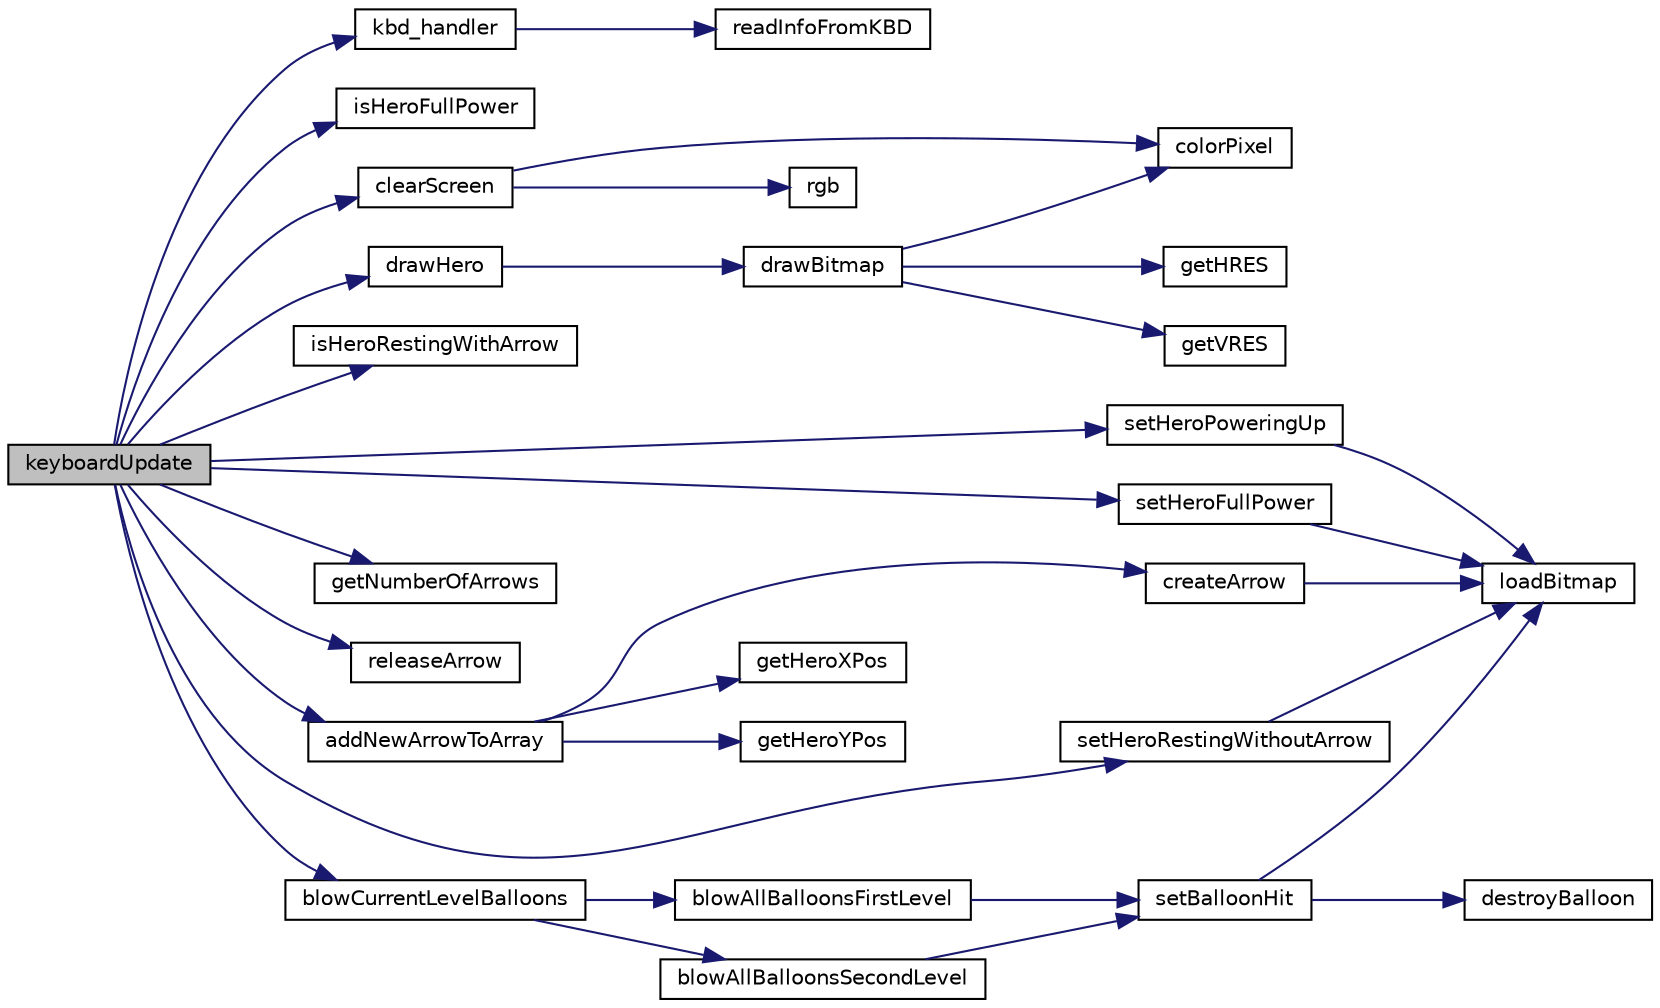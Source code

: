 digraph "keyboardUpdate"
{
  edge [fontname="Helvetica",fontsize="10",labelfontname="Helvetica",labelfontsize="10"];
  node [fontname="Helvetica",fontsize="10",shape=record];
  rankdir="LR";
  Node250 [label="keyboardUpdate",height=0.2,width=0.4,color="black", fillcolor="grey75", style="filled", fontcolor="black"];
  Node250 -> Node251 [color="midnightblue",fontsize="10",style="solid",fontname="Helvetica"];
  Node251 [label="kbd_handler",height=0.2,width=0.4,color="black", fillcolor="white", style="filled",URL="$group__kbd.html#ga3c70a049a956e2b3289ae75492aef574",tooltip="Reads information from keyboard controller. "];
  Node251 -> Node252 [color="midnightblue",fontsize="10",style="solid",fontname="Helvetica"];
  Node252 [label="readInfoFromKBD",height=0.2,width=0.4,color="black", fillcolor="white", style="filled",URL="$group__kbd.html#ga2b63f692e25bd6dd08f7b3d0db346923",tooltip="Reads information from keyboard controller. "];
  Node250 -> Node253 [color="midnightblue",fontsize="10",style="solid",fontname="Helvetica"];
  Node253 [label="isHeroFullPower",height=0.2,width=0.4,color="black", fillcolor="white", style="filled",URL="$group___hero.html#ga7795909175cc5958df7a9a8f9199fd54",tooltip="Checks if hero is at full power. "];
  Node250 -> Node254 [color="midnightblue",fontsize="10",style="solid",fontname="Helvetica"];
  Node254 [label="clearScreen",height=0.2,width=0.4,color="black", fillcolor="white", style="filled",URL="$video__gr_8c.html#a9d7e8af417b6d543da691e9c0e2f6f9f"];
  Node254 -> Node255 [color="midnightblue",fontsize="10",style="solid",fontname="Helvetica"];
  Node255 [label="colorPixel",height=0.2,width=0.4,color="black", fillcolor="white", style="filled",URL="$group__video__gr.html#ga14840e6cba314a5c6122c1ddde7261f2"];
  Node254 -> Node256 [color="midnightblue",fontsize="10",style="solid",fontname="Helvetica"];
  Node256 [label="rgb",height=0.2,width=0.4,color="black", fillcolor="white", style="filled",URL="$video__gr_8c.html#a8ac8469511c64983e8f0a678a14f0e36"];
  Node250 -> Node257 [color="midnightblue",fontsize="10",style="solid",fontname="Helvetica"];
  Node257 [label="drawHero",height=0.2,width=0.4,color="black", fillcolor="white", style="filled",URL="$group___hero.html#ga9a335b858de8bc37137a6d2fde7e7df7",tooltip="Draws on screen the hero bitmap. "];
  Node257 -> Node258 [color="midnightblue",fontsize="10",style="solid",fontname="Helvetica"];
  Node258 [label="drawBitmap",height=0.2,width=0.4,color="black", fillcolor="white", style="filled",URL="$video__gr_8c.html#a6652acd82369d03df807a689437efc1b"];
  Node258 -> Node259 [color="midnightblue",fontsize="10",style="solid",fontname="Helvetica"];
  Node259 [label="getHRES",height=0.2,width=0.4,color="black", fillcolor="white", style="filled",URL="$group__video__gr.html#ga62a06f3a0dc2bfe74941b60f3f0e4294"];
  Node258 -> Node260 [color="midnightblue",fontsize="10",style="solid",fontname="Helvetica"];
  Node260 [label="getVRES",height=0.2,width=0.4,color="black", fillcolor="white", style="filled",URL="$group__video__gr.html#ga200a747d2cbe6ff688b650fa5972dcec"];
  Node258 -> Node255 [color="midnightblue",fontsize="10",style="solid",fontname="Helvetica"];
  Node250 -> Node261 [color="midnightblue",fontsize="10",style="solid",fontname="Helvetica"];
  Node261 [label="isHeroRestingWithArrow",height=0.2,width=0.4,color="black", fillcolor="white", style="filled",URL="$group___hero.html#gab293f74731a6214fa9d1d71c67003958",tooltip="Checks if hero is resting with arrow. "];
  Node250 -> Node262 [color="midnightblue",fontsize="10",style="solid",fontname="Helvetica"];
  Node262 [label="setHeroPoweringUp",height=0.2,width=0.4,color="black", fillcolor="white", style="filled",URL="$group___hero.html#gaf12eec6511a85c7426c3cd2e662e3ac0",tooltip="Makes hero power up, changing the bitmap. "];
  Node262 -> Node263 [color="midnightblue",fontsize="10",style="solid",fontname="Helvetica"];
  Node263 [label="loadBitmap",height=0.2,width=0.4,color="black", fillcolor="white", style="filled",URL="$group___bitmap.html#ga3506880ffd407c36eb8aaddd2c1606d2",tooltip="Loads a bmp image. "];
  Node250 -> Node264 [color="midnightblue",fontsize="10",style="solid",fontname="Helvetica"];
  Node264 [label="setHeroFullPower",height=0.2,width=0.4,color="black", fillcolor="white", style="filled",URL="$group___hero.html#ga742bae50bcd5482df23858a6788eb58f",tooltip="Makes the hero be in &#39;full power&#39;. "];
  Node264 -> Node263 [color="midnightblue",fontsize="10",style="solid",fontname="Helvetica"];
  Node250 -> Node265 [color="midnightblue",fontsize="10",style="solid",fontname="Helvetica"];
  Node265 [label="getNumberOfArrows",height=0.2,width=0.4,color="black", fillcolor="white", style="filled",URL="$group___hero.html#ga6d2126f76d2c6928d02780536989093e",tooltip="Gets the current number of arrows of the hero. "];
  Node250 -> Node266 [color="midnightblue",fontsize="10",style="solid",fontname="Helvetica"];
  Node266 [label="releaseArrow",height=0.2,width=0.4,color="black", fillcolor="white", style="filled",URL="$group___hero.html#ga440374c99717c4178615e4e577ab4a93",tooltip="Decrements the number of arrows of the hero in 1. "];
  Node250 -> Node267 [color="midnightblue",fontsize="10",style="solid",fontname="Helvetica"];
  Node267 [label="addNewArrowToArray",height=0.2,width=0.4,color="black", fillcolor="white", style="filled",URL="$group___bow.html#ga0f7b5f2eec37ea1823e3346e3bcfee63",tooltip="Adds a new arrow to the array of arrows. "];
  Node267 -> Node268 [color="midnightblue",fontsize="10",style="solid",fontname="Helvetica"];
  Node268 [label="createArrow",height=0.2,width=0.4,color="black", fillcolor="white", style="filled",URL="$group___arrow.html#ga31b78fa9f12c52877b3f1f4deb5b902a",tooltip="Creates a new instance of arrow. "];
  Node268 -> Node263 [color="midnightblue",fontsize="10",style="solid",fontname="Helvetica"];
  Node267 -> Node269 [color="midnightblue",fontsize="10",style="solid",fontname="Helvetica"];
  Node269 [label="getHeroXPos",height=0.2,width=0.4,color="black", fillcolor="white", style="filled",URL="$group___hero.html#gac06199d5a946b77321230d7b880106de",tooltip="Gets the hero &#39;x&#39; position. "];
  Node267 -> Node270 [color="midnightblue",fontsize="10",style="solid",fontname="Helvetica"];
  Node270 [label="getHeroYPos",height=0.2,width=0.4,color="black", fillcolor="white", style="filled",URL="$group___hero.html#ga1c9afd39d4de1af27bee0cf93deeaa76",tooltip="Gets the hero &#39;y&#39; position. "];
  Node250 -> Node271 [color="midnightblue",fontsize="10",style="solid",fontname="Helvetica"];
  Node271 [label="setHeroRestingWithoutArrow",height=0.2,width=0.4,color="black", fillcolor="white", style="filled",URL="$group___hero.html#ga1a5faa1bd7f20ec6050a5eca6d619ee7",tooltip="Makes the hero be in &#39;rest position&#39; with no arrow assigned. "];
  Node271 -> Node263 [color="midnightblue",fontsize="10",style="solid",fontname="Helvetica"];
  Node250 -> Node272 [color="midnightblue",fontsize="10",style="solid",fontname="Helvetica"];
  Node272 [label="blowCurrentLevelBalloons",height=0.2,width=0.4,color="black", fillcolor="white", style="filled",URL="$group___bow.html#ga31d93874c2b5982c602712f1e04ab17b",tooltip="Blows balloons whether the stage is first or second. "];
  Node272 -> Node273 [color="midnightblue",fontsize="10",style="solid",fontname="Helvetica"];
  Node273 [label="blowAllBalloonsFirstLevel",height=0.2,width=0.4,color="black", fillcolor="white", style="filled",URL="$group___bow.html#gab15c2619ee8f4ef5fe5a8332b2937070",tooltip="Makes all balloons go blown on the first level. This function is for testing purposes only..."];
  Node273 -> Node274 [color="midnightblue",fontsize="10",style="solid",fontname="Helvetica"];
  Node274 [label="setBalloonHit",height=0.2,width=0.4,color="black", fillcolor="white", style="filled",URL="$group___balloon.html#ga4ef32cdadecdc3f63774398532b7a3ed",tooltip="Changes the state of the balloon to &#39;blown&#39;. "];
  Node274 -> Node275 [color="midnightblue",fontsize="10",style="solid",fontname="Helvetica"];
  Node275 [label="destroyBalloon",height=0.2,width=0.4,color="black", fillcolor="white", style="filled",URL="$group___balloon.html#gae57d030ffaaa9eb2f33bb2d09080329f",tooltip="Frees the memory addressed to a balloon. "];
  Node274 -> Node263 [color="midnightblue",fontsize="10",style="solid",fontname="Helvetica"];
  Node272 -> Node276 [color="midnightblue",fontsize="10",style="solid",fontname="Helvetica"];
  Node276 [label="blowAllBalloonsSecondLevel",height=0.2,width=0.4,color="black", fillcolor="white", style="filled",URL="$group___bow.html#ga9bbf44cbf86d51d4426e4a10f7fb053a",tooltip="Makes all balloons go blown on the second level. This function is for testing purposes only..."];
  Node276 -> Node274 [color="midnightblue",fontsize="10",style="solid",fontname="Helvetica"];
}
